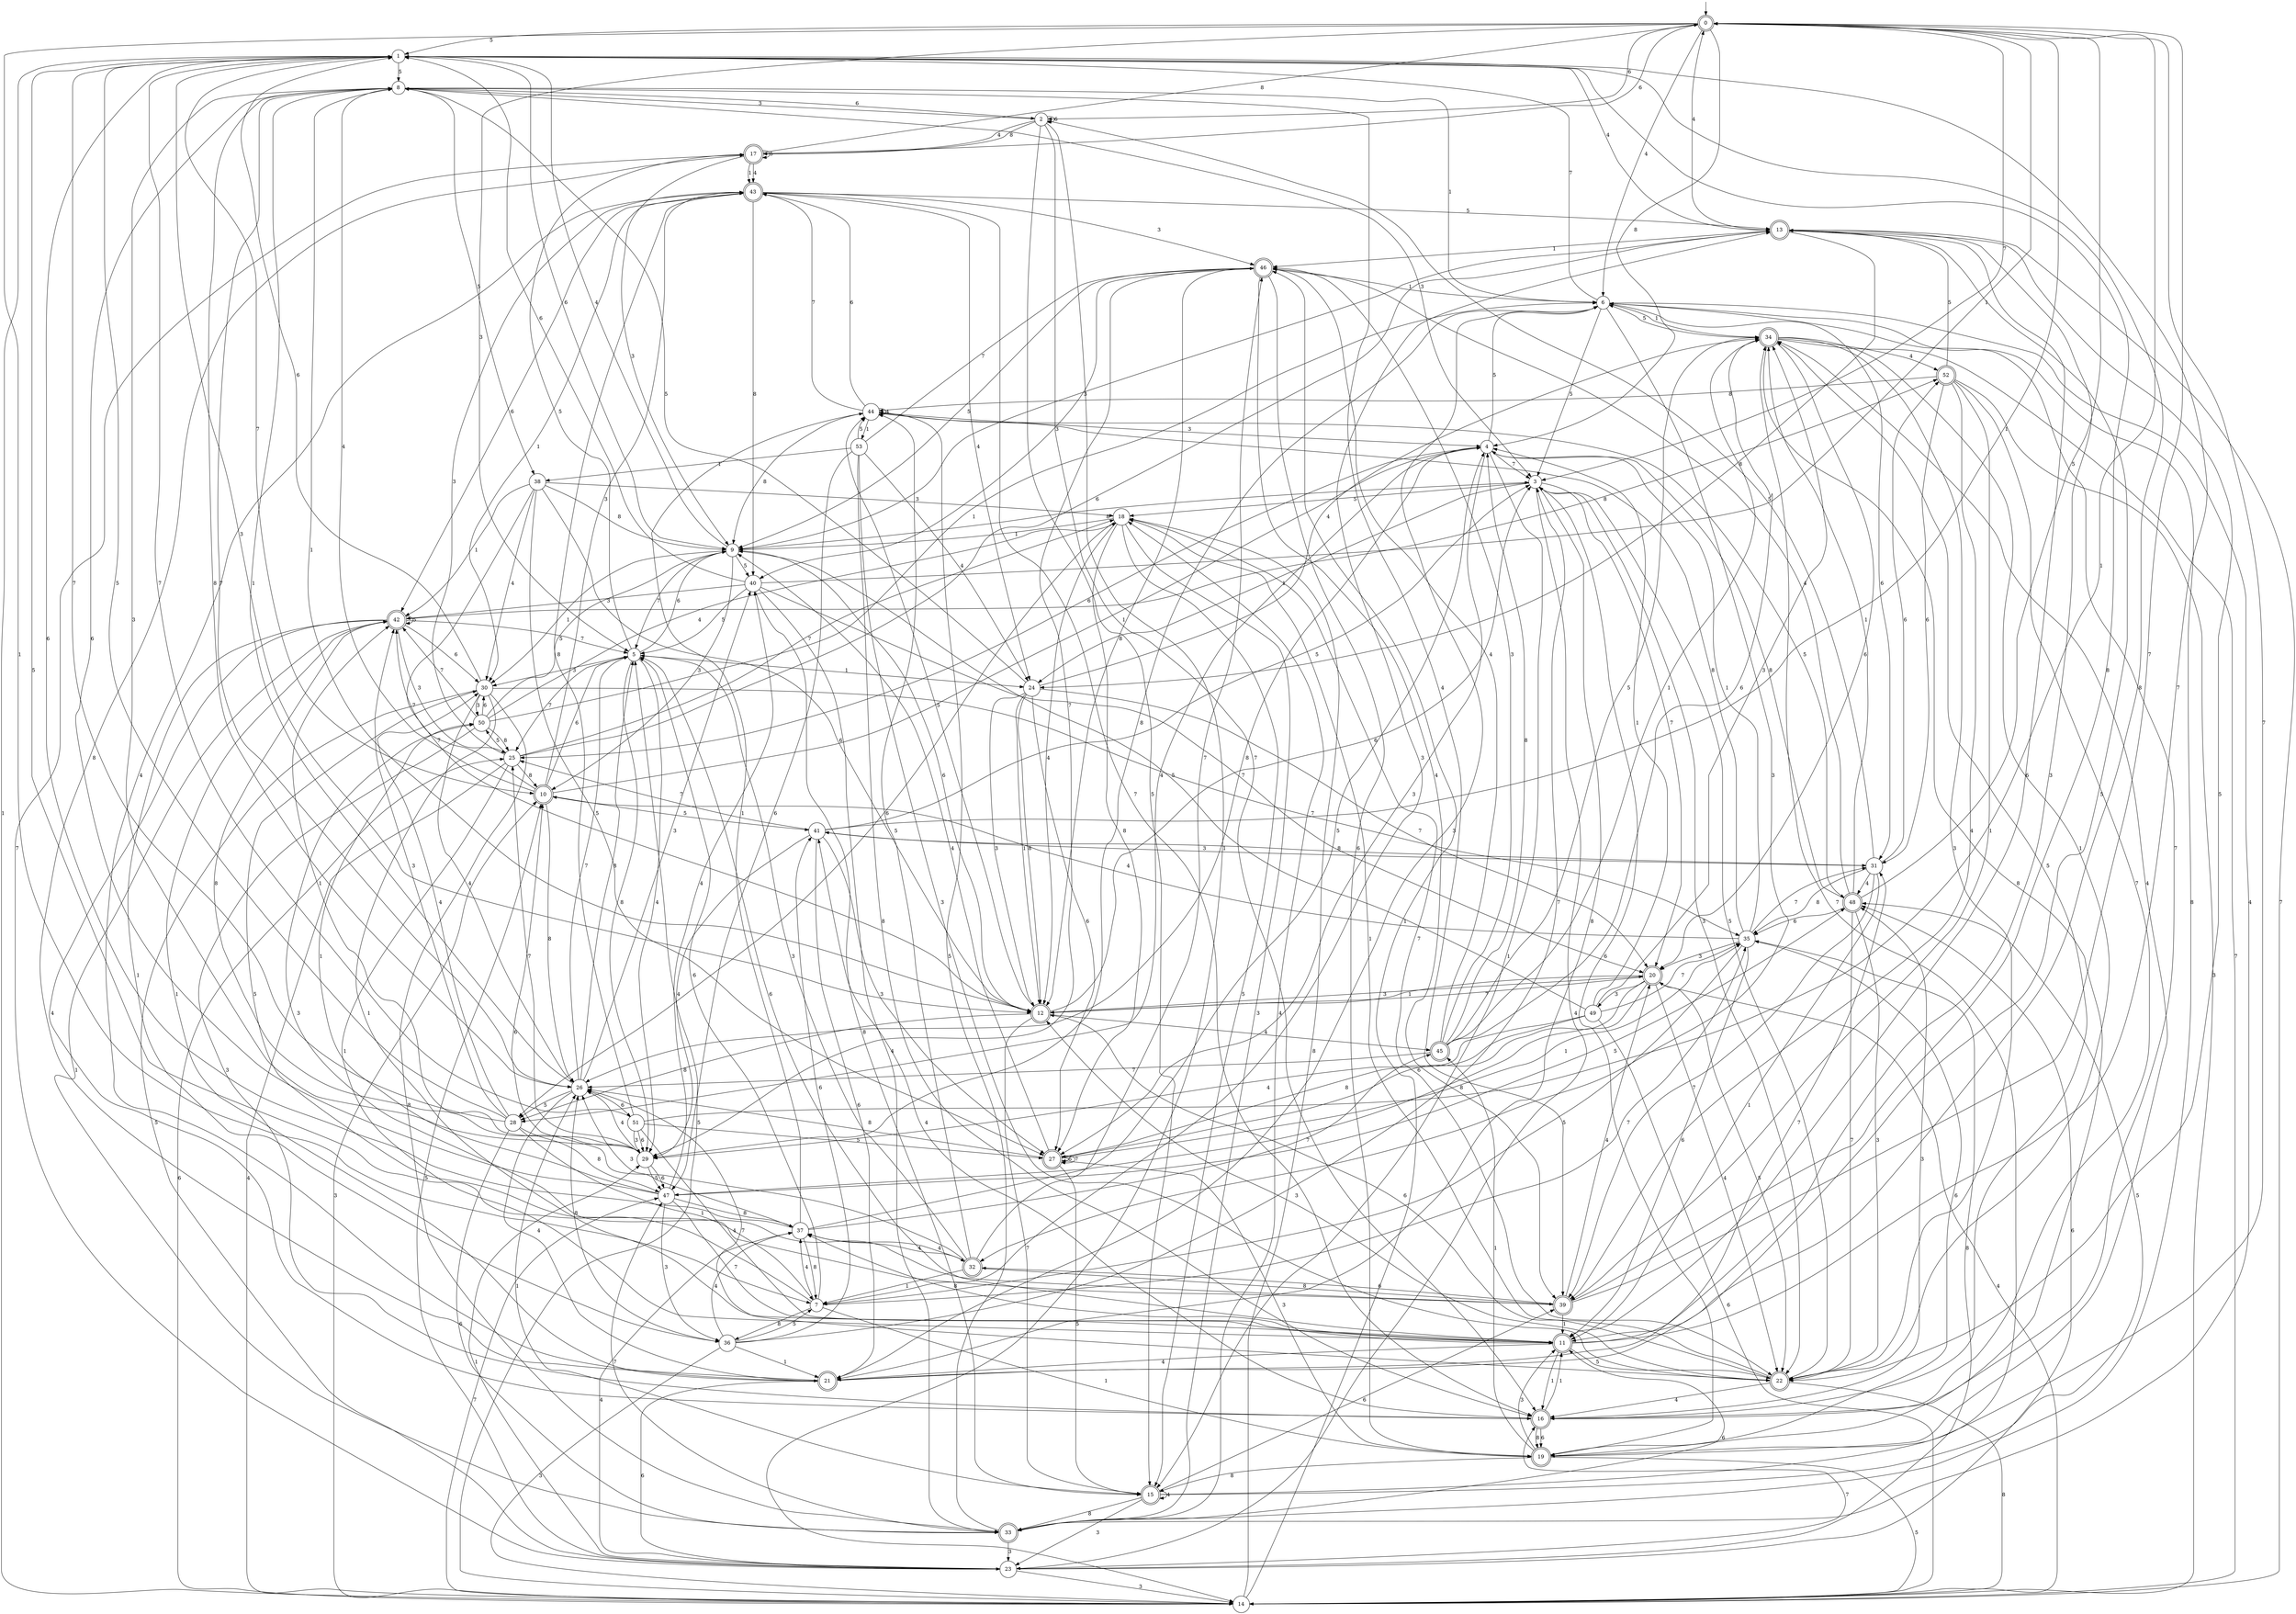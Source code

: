 digraph g {

	s0 [shape="doublecircle" label="0"];
	s1 [shape="circle" label="1"];
	s2 [shape="circle" label="2"];
	s3 [shape="circle" label="3"];
	s4 [shape="circle" label="4"];
	s5 [shape="circle" label="5"];
	s6 [shape="circle" label="6"];
	s7 [shape="circle" label="7"];
	s8 [shape="circle" label="8"];
	s9 [shape="circle" label="9"];
	s10 [shape="doublecircle" label="10"];
	s11 [shape="doublecircle" label="11"];
	s12 [shape="doublecircle" label="12"];
	s13 [shape="doublecircle" label="13"];
	s14 [shape="circle" label="14"];
	s15 [shape="doublecircle" label="15"];
	s16 [shape="doublecircle" label="16"];
	s17 [shape="doublecircle" label="17"];
	s18 [shape="circle" label="18"];
	s19 [shape="doublecircle" label="19"];
	s20 [shape="doublecircle" label="20"];
	s21 [shape="doublecircle" label="21"];
	s22 [shape="doublecircle" label="22"];
	s23 [shape="circle" label="23"];
	s24 [shape="circle" label="24"];
	s25 [shape="circle" label="25"];
	s26 [shape="circle" label="26"];
	s27 [shape="doublecircle" label="27"];
	s28 [shape="circle" label="28"];
	s29 [shape="circle" label="29"];
	s30 [shape="circle" label="30"];
	s31 [shape="circle" label="31"];
	s32 [shape="doublecircle" label="32"];
	s33 [shape="doublecircle" label="33"];
	s34 [shape="doublecircle" label="34"];
	s35 [shape="circle" label="35"];
	s36 [shape="circle" label="36"];
	s37 [shape="circle" label="37"];
	s38 [shape="circle" label="38"];
	s39 [shape="doublecircle" label="39"];
	s40 [shape="circle" label="40"];
	s41 [shape="circle" label="41"];
	s42 [shape="doublecircle" label="42"];
	s43 [shape="doublecircle" label="43"];
	s44 [shape="circle" label="44"];
	s45 [shape="doublecircle" label="45"];
	s46 [shape="doublecircle" label="46"];
	s47 [shape="circle" label="47"];
	s48 [shape="doublecircle" label="48"];
	s49 [shape="circle" label="49"];
	s50 [shape="circle" label="50"];
	s51 [shape="circle" label="51"];
	s52 [shape="doublecircle" label="52"];
	s53 [shape="circle" label="53"];
	s0 -> s1 [label="5"];
	s0 -> s2 [label="6"];
	s0 -> s3 [label="7"];
	s0 -> s4 [label="8"];
	s0 -> s5 [label="3"];
	s0 -> s6 [label="4"];
	s0 -> s7 [label="1"];
	s1 -> s8 [label="5"];
	s1 -> s9 [label="6"];
	s1 -> s10 [label="7"];
	s1 -> s11 [label="8"];
	s1 -> s12 [label="3"];
	s1 -> s13 [label="4"];
	s1 -> s14 [label="1"];
	s2 -> s15 [label="5"];
	s2 -> s2 [label="6"];
	s2 -> s16 [label="7"];
	s2 -> s17 [label="8"];
	s2 -> s8 [label="3"];
	s2 -> s17 [label="4"];
	s2 -> s14 [label="1"];
	s3 -> s18 [label="5"];
	s3 -> s19 [label="6"];
	s3 -> s20 [label="7"];
	s3 -> s21 [label="8"];
	s3 -> s22 [label="3"];
	s3 -> s23 [label="4"];
	s3 -> s24 [label="1"];
	s4 -> s6 [label="5"];
	s4 -> s25 [label="6"];
	s4 -> s3 [label="7"];
	s4 -> s26 [label="8"];
	s4 -> s27 [label="3"];
	s4 -> s28 [label="4"];
	s4 -> s15 [label="1"];
	s5 -> s17 [label="5"];
	s5 -> s9 [label="6"];
	s5 -> s25 [label="7"];
	s5 -> s29 [label="8"];
	s5 -> s30 [label="3"];
	s5 -> s29 [label="4"];
	s5 -> s24 [label="1"];
	s6 -> s3 [label="5"];
	s6 -> s31 [label="6"];
	s6 -> s1 [label="7"];
	s6 -> s29 [label="8"];
	s6 -> s32 [label="3"];
	s6 -> s33 [label="4"];
	s6 -> s34 [label="1"];
	s7 -> s1 [label="5"];
	s7 -> s5 [label="6"];
	s7 -> s35 [label="7"];
	s7 -> s36 [label="8"];
	s7 -> s13 [label="3"];
	s7 -> s37 [label="4"];
	s7 -> s19 [label="1"];
	s8 -> s38 [label="5"];
	s8 -> s2 [label="6"];
	s8 -> s26 [label="7"];
	s8 -> s26 [label="8"];
	s8 -> s3 [label="3"];
	s8 -> s39 [label="4"];
	s8 -> s6 [label="1"];
	s9 -> s40 [label="5"];
	s9 -> s12 [label="6"];
	s9 -> s5 [label="7"];
	s9 -> s3 [label="8"];
	s9 -> s10 [label="3"];
	s9 -> s1 [label="4"];
	s9 -> s30 [label="1"];
	s10 -> s41 [label="5"];
	s10 -> s5 [label="6"];
	s10 -> s42 [label="7"];
	s10 -> s26 [label="8"];
	s10 -> s43 [label="3"];
	s10 -> s8 [label="4"];
	s10 -> s4 [label="1"];
	s11 -> s22 [label="5"];
	s11 -> s5 [label="6"];
	s11 -> s1 [label="7"];
	s11 -> s37 [label="8"];
	s11 -> s13 [label="3"];
	s11 -> s21 [label="4"];
	s11 -> s16 [label="1"];
	s12 -> s44 [label="5"];
	s12 -> s3 [label="6"];
	s12 -> s15 [label="7"];
	s12 -> s28 [label="8"];
	s12 -> s20 [label="3"];
	s12 -> s45 [label="4"];
	s12 -> s8 [label="1"];
	s13 -> s22 [label="5"];
	s13 -> s11 [label="6"];
	s13 -> s14 [label="7"];
	s13 -> s24 [label="8"];
	s13 -> s9 [label="3"];
	s13 -> s0 [label="4"];
	s13 -> s46 [label="1"];
	s14 -> s5 [label="5"];
	s14 -> s25 [label="6"];
	s14 -> s47 [label="7"];
	s14 -> s18 [label="8"];
	s14 -> s10 [label="3"];
	s14 -> s20 [label="4"];
	s14 -> s46 [label="1"];
	s15 -> s48 [label="5"];
	s15 -> s39 [label="6"];
	s15 -> s34 [label="7"];
	s15 -> s33 [label="8"];
	s15 -> s23 [label="3"];
	s15 -> s15 [label="4"];
	s15 -> s26 [label="1"];
	s16 -> s34 [label="5"];
	s16 -> s19 [label="6"];
	s16 -> s6 [label="7"];
	s16 -> s19 [label="8"];
	s16 -> s48 [label="3"];
	s16 -> s41 [label="4"];
	s16 -> s11 [label="1"];
	s17 -> s17 [label="5"];
	s17 -> s0 [label="6"];
	s17 -> s23 [label="7"];
	s17 -> s0 [label="8"];
	s17 -> s9 [label="3"];
	s17 -> s43 [label="4"];
	s17 -> s43 [label="1"];
	s18 -> s15 [label="5"];
	s18 -> s28 [label="6"];
	s18 -> s22 [label="7"];
	s18 -> s27 [label="8"];
	s18 -> s33 [label="3"];
	s18 -> s12 [label="4"];
	s18 -> s9 [label="1"];
	s19 -> s14 [label="5"];
	s19 -> s35 [label="6"];
	s19 -> s0 [label="7"];
	s19 -> s15 [label="8"];
	s19 -> s11 [label="3"];
	s19 -> s34 [label="4"];
	s19 -> s45 [label="1"];
	s20 -> s22 [label="5"];
	s20 -> s27 [label="6"];
	s20 -> s12 [label="7"];
	s20 -> s47 [label="8"];
	s20 -> s49 [label="3"];
	s20 -> s22 [label="4"];
	s20 -> s12 [label="1"];
	s21 -> s13 [label="5"];
	s21 -> s23 [label="6"];
	s21 -> s31 [label="7"];
	s21 -> s17 [label="8"];
	s21 -> s6 [label="3"];
	s21 -> s43 [label="4"];
	s21 -> s42 [label="1"];
	s22 -> s3 [label="5"];
	s22 -> s12 [label="6"];
	s22 -> s26 [label="7"];
	s22 -> s14 [label="8"];
	s22 -> s12 [label="3"];
	s22 -> s16 [label="4"];
	s22 -> s18 [label="1"];
	s23 -> s10 [label="5"];
	s23 -> s48 [label="6"];
	s23 -> s16 [label="7"];
	s23 -> s35 [label="8"];
	s23 -> s14 [label="3"];
	s23 -> s37 [label="4"];
	s23 -> s29 [label="1"];
	s24 -> s8 [label="5"];
	s24 -> s27 [label="6"];
	s24 -> s20 [label="7"];
	s24 -> s12 [label="8"];
	s24 -> s12 [label="3"];
	s24 -> s34 [label="4"];
	s24 -> s12 [label="1"];
	s25 -> s50 [label="5"];
	s25 -> s13 [label="6"];
	s25 -> s18 [label="7"];
	s25 -> s10 [label="8"];
	s25 -> s43 [label="3"];
	s25 -> s14 [label="4"];
	s25 -> s11 [label="1"];
	s26 -> s28 [label="5"];
	s26 -> s51 [label="6"];
	s26 -> s5 [label="7"];
	s26 -> s5 [label="8"];
	s26 -> s40 [label="3"];
	s26 -> s21 [label="4"];
	s26 -> s8 [label="1"];
	s27 -> s15 [label="5"];
	s27 -> s27 [label="6"];
	s27 -> s27 [label="7"];
	s27 -> s26 [label="8"];
	s27 -> s19 [label="3"];
	s27 -> s9 [label="4"];
	s27 -> s35 [label="1"];
	s28 -> s1 [label="5"];
	s28 -> s33 [label="6"];
	s28 -> s1 [label="7"];
	s28 -> s47 [label="8"];
	s28 -> s42 [label="3"];
	s28 -> s30 [label="4"];
	s28 -> s7 [label="1"];
	s29 -> s47 [label="5"];
	s29 -> s47 [label="6"];
	s29 -> s25 [label="7"];
	s29 -> s42 [label="8"];
	s29 -> s8 [label="3"];
	s29 -> s26 [label="4"];
	s29 -> s42 [label="1"];
	s30 -> s23 [label="5"];
	s30 -> s1 [label="6"];
	s30 -> s35 [label="7"];
	s30 -> s33 [label="8"];
	s30 -> s50 [label="3"];
	s30 -> s26 [label="4"];
	s30 -> s11 [label="1"];
	s31 -> s2 [label="5"];
	s31 -> s52 [label="6"];
	s31 -> s39 [label="7"];
	s31 -> s35 [label="8"];
	s31 -> s41 [label="3"];
	s31 -> s48 [label="4"];
	s31 -> s11 [label="1"];
	s32 -> s44 [label="5"];
	s32 -> s10 [label="6"];
	s32 -> s46 [label="7"];
	s32 -> s39 [label="8"];
	s32 -> s5 [label="3"];
	s32 -> s37 [label="4"];
	s32 -> s7 [label="1"];
	s33 -> s44 [label="5"];
	s33 -> s11 [label="6"];
	s33 -> s47 [label="7"];
	s33 -> s6 [label="8"];
	s33 -> s23 [label="3"];
	s33 -> s18 [label="4"];
	s33 -> s42 [label="1"];
	s34 -> s6 [label="5"];
	s34 -> s20 [label="6"];
	s34 -> s14 [label="7"];
	s34 -> s19 [label="8"];
	s34 -> s22 [label="3"];
	s34 -> s52 [label="4"];
	s34 -> s22 [label="1"];
	s35 -> s7 [label="5"];
	s35 -> s11 [label="6"];
	s35 -> s31 [label="7"];
	s35 -> s44 [label="8"];
	s35 -> s20 [label="3"];
	s35 -> s10 [label="4"];
	s35 -> s4 [label="1"];
	s36 -> s7 [label="5"];
	s36 -> s41 [label="6"];
	s36 -> s3 [label="7"];
	s36 -> s26 [label="8"];
	s36 -> s14 [label="3"];
	s36 -> s37 [label="4"];
	s36 -> s21 [label="1"];
	s37 -> s4 [label="5"];
	s37 -> s1 [label="6"];
	s37 -> s45 [label="7"];
	s37 -> s7 [label="8"];
	s37 -> s26 [label="3"];
	s37 -> s32 [label="4"];
	s37 -> s44 [label="1"];
	s38 -> s27 [label="5"];
	s38 -> s12 [label="6"];
	s38 -> s12 [label="7"];
	s38 -> s9 [label="8"];
	s38 -> s18 [label="3"];
	s38 -> s30 [label="4"];
	s38 -> s42 [label="1"];
	s39 -> s30 [label="5"];
	s39 -> s32 [label="6"];
	s39 -> s0 [label="7"];
	s39 -> s1 [label="8"];
	s39 -> s50 [label="3"];
	s39 -> s20 [label="4"];
	s39 -> s11 [label="1"];
	s40 -> s5 [label="5"];
	s40 -> s1 [label="6"];
	s40 -> s20 [label="7"];
	s40 -> s15 [label="8"];
	s40 -> s42 [label="3"];
	s40 -> s33 [label="4"];
	s40 -> s0 [label="1"];
	s41 -> s3 [label="5"];
	s41 -> s21 [label="6"];
	s41 -> s25 [label="7"];
	s41 -> s31 [label="8"];
	s41 -> s27 [label="3"];
	s41 -> s29 [label="4"];
	s41 -> s0 [label="1"];
	s42 -> s42 [label="5"];
	s42 -> s30 [label="6"];
	s42 -> s5 [label="7"];
	s42 -> s52 [label="8"];
	s42 -> s25 [label="3"];
	s42 -> s16 [label="4"];
	s42 -> s36 [label="1"];
	s43 -> s13 [label="5"];
	s43 -> s42 [label="6"];
	s43 -> s16 [label="7"];
	s43 -> s40 [label="8"];
	s43 -> s46 [label="3"];
	s43 -> s24 [label="4"];
	s43 -> s30 [label="1"];
	s44 -> s48 [label="5"];
	s44 -> s43 [label="6"];
	s44 -> s43 [label="7"];
	s44 -> s9 [label="8"];
	s44 -> s4 [label="3"];
	s44 -> s44 [label="4"];
	s44 -> s53 [label="1"];
	s45 -> s34 [label="5"];
	s45 -> s34 [label="6"];
	s45 -> s26 [label="7"];
	s45 -> s4 [label="8"];
	s45 -> s46 [label="3"];
	s45 -> s46 [label="4"];
	s45 -> s34 [label="1"];
	s46 -> s9 [label="5"];
	s46 -> s19 [label="6"];
	s46 -> s29 [label="7"];
	s46 -> s12 [label="8"];
	s46 -> s40 [label="3"];
	s46 -> s39 [label="4"];
	s46 -> s6 [label="1"];
	s47 -> s48 [label="5"];
	s47 -> s8 [label="6"];
	s47 -> s11 [label="7"];
	s47 -> s37 [label="8"];
	s47 -> s36 [label="3"];
	s47 -> s40 [label="4"];
	s47 -> s50 [label="1"];
	s48 -> s0 [label="5"];
	s48 -> s35 [label="6"];
	s48 -> s22 [label="7"];
	s48 -> s4 [label="8"];
	s48 -> s22 [label="3"];
	s48 -> s46 [label="4"];
	s48 -> s34 [label="1"];
	s49 -> s9 [label="5"];
	s49 -> s14 [label="6"];
	s49 -> s35 [label="7"];
	s49 -> s27 [label="8"];
	s49 -> s34 [label="3"];
	s49 -> s29 [label="4"];
	s49 -> s4 [label="1"];
	s50 -> s9 [label="5"];
	s50 -> s30 [label="6"];
	s50 -> s42 [label="7"];
	s50 -> s25 [label="8"];
	s50 -> s16 [label="3"];
	s50 -> s18 [label="4"];
	s50 -> s6 [label="1"];
	s51 -> s27 [label="5"];
	s51 -> s29 [label="6"];
	s51 -> s1 [label="7"];
	s51 -> s43 [label="8"];
	s51 -> s29 [label="3"];
	s51 -> s11 [label="4"];
	s51 -> s0 [label="1"];
	s52 -> s13 [label="5"];
	s52 -> s31 [label="6"];
	s52 -> s16 [label="7"];
	s52 -> s44 [label="8"];
	s52 -> s14 [label="3"];
	s52 -> s39 [label="4"];
	s52 -> s39 [label="1"];
	s53 -> s44 [label="5"];
	s53 -> s47 [label="6"];
	s53 -> s46 [label="7"];
	s53 -> s16 [label="8"];
	s53 -> s22 [label="3"];
	s53 -> s24 [label="4"];
	s53 -> s38 [label="1"];

__start0 [label="" shape="none" width="0" height="0"];
__start0 -> s0;

}
